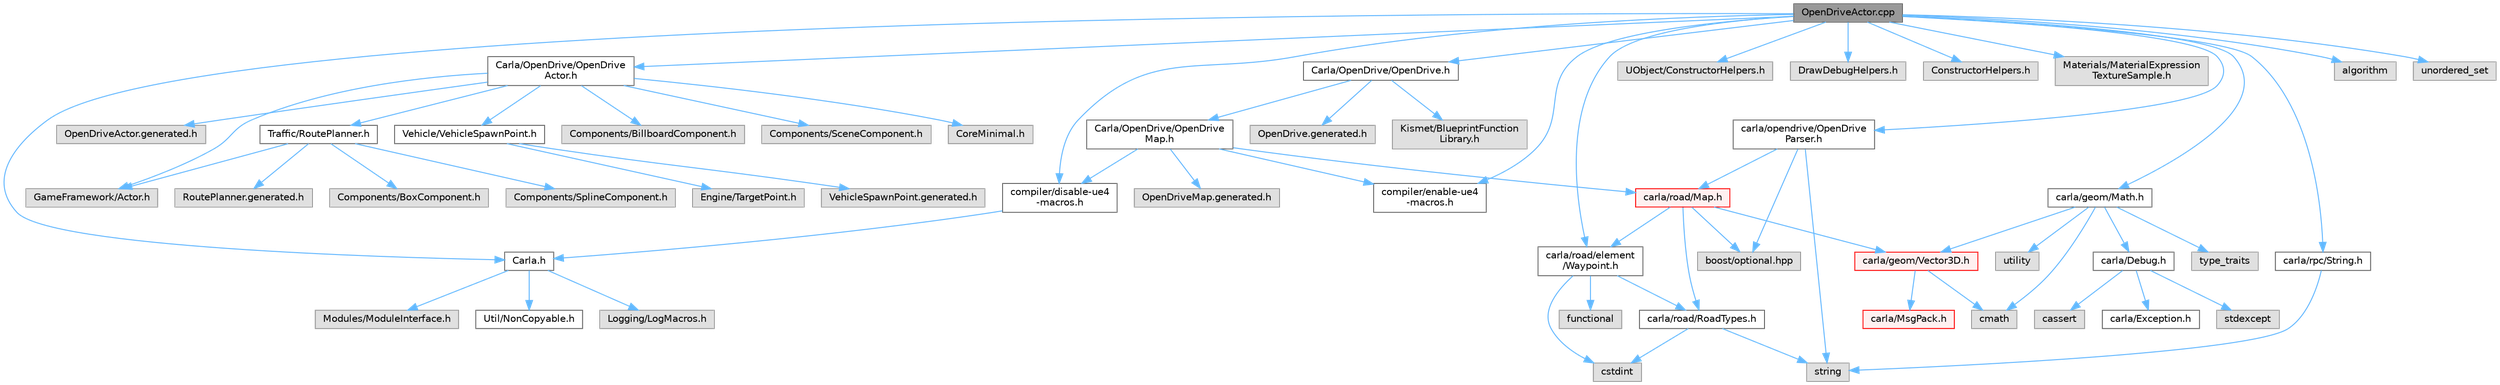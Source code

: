 digraph "OpenDriveActor.cpp"
{
 // INTERACTIVE_SVG=YES
 // LATEX_PDF_SIZE
  bgcolor="transparent";
  edge [fontname=Helvetica,fontsize=10,labelfontname=Helvetica,labelfontsize=10];
  node [fontname=Helvetica,fontsize=10,shape=box,height=0.2,width=0.4];
  Node1 [id="Node000001",label="OpenDriveActor.cpp",height=0.2,width=0.4,color="gray40", fillcolor="grey60", style="filled", fontcolor="black",tooltip=" "];
  Node1 -> Node2 [id="edge1_Node000001_Node000002",color="steelblue1",style="solid",tooltip=" "];
  Node2 [id="Node000002",label="Carla.h",height=0.2,width=0.4,color="grey40", fillcolor="white", style="filled",URL="$d7/d7d/Carla_8h.html",tooltip=" "];
  Node2 -> Node3 [id="edge2_Node000002_Node000003",color="steelblue1",style="solid",tooltip=" "];
  Node3 [id="Node000003",label="Util/NonCopyable.h",height=0.2,width=0.4,color="grey40", fillcolor="white", style="filled",URL="$d4/d57/Unreal_2CarlaUE4_2Plugins_2Carla_2Source_2Carla_2Util_2NonCopyable_8h.html",tooltip=" "];
  Node2 -> Node4 [id="edge3_Node000002_Node000004",color="steelblue1",style="solid",tooltip=" "];
  Node4 [id="Node000004",label="Logging/LogMacros.h",height=0.2,width=0.4,color="grey60", fillcolor="#E0E0E0", style="filled",tooltip=" "];
  Node2 -> Node5 [id="edge4_Node000002_Node000005",color="steelblue1",style="solid",tooltip=" "];
  Node5 [id="Node000005",label="Modules/ModuleInterface.h",height=0.2,width=0.4,color="grey60", fillcolor="#E0E0E0", style="filled",tooltip=" "];
  Node1 -> Node6 [id="edge5_Node000001_Node000006",color="steelblue1",style="solid",tooltip=" "];
  Node6 [id="Node000006",label="Carla/OpenDrive/OpenDrive\lActor.h",height=0.2,width=0.4,color="grey40", fillcolor="white", style="filled",URL="$df/d3a/OpenDriveActor_8h.html",tooltip=" "];
  Node6 -> Node7 [id="edge6_Node000006_Node000007",color="steelblue1",style="solid",tooltip=" "];
  Node7 [id="Node000007",label="GameFramework/Actor.h",height=0.2,width=0.4,color="grey60", fillcolor="#E0E0E0", style="filled",tooltip=" "];
  Node6 -> Node8 [id="edge7_Node000006_Node000008",color="steelblue1",style="solid",tooltip=" "];
  Node8 [id="Node000008",label="Traffic/RoutePlanner.h",height=0.2,width=0.4,color="grey40", fillcolor="white", style="filled",URL="$d3/d24/RoutePlanner_8h.html",tooltip=" "];
  Node8 -> Node7 [id="edge8_Node000008_Node000007",color="steelblue1",style="solid",tooltip=" "];
  Node8 -> Node9 [id="edge9_Node000008_Node000009",color="steelblue1",style="solid",tooltip=" "];
  Node9 [id="Node000009",label="Components/BoxComponent.h",height=0.2,width=0.4,color="grey60", fillcolor="#E0E0E0", style="filled",tooltip=" "];
  Node8 -> Node10 [id="edge10_Node000008_Node000010",color="steelblue1",style="solid",tooltip=" "];
  Node10 [id="Node000010",label="Components/SplineComponent.h",height=0.2,width=0.4,color="grey60", fillcolor="#E0E0E0", style="filled",tooltip=" "];
  Node8 -> Node11 [id="edge11_Node000008_Node000011",color="steelblue1",style="solid",tooltip=" "];
  Node11 [id="Node000011",label="RoutePlanner.generated.h",height=0.2,width=0.4,color="grey60", fillcolor="#E0E0E0", style="filled",tooltip=" "];
  Node6 -> Node12 [id="edge12_Node000006_Node000012",color="steelblue1",style="solid",tooltip=" "];
  Node12 [id="Node000012",label="Vehicle/VehicleSpawnPoint.h",height=0.2,width=0.4,color="grey40", fillcolor="white", style="filled",URL="$d9/d67/VehicleSpawnPoint_8h.html",tooltip=" "];
  Node12 -> Node13 [id="edge13_Node000012_Node000013",color="steelblue1",style="solid",tooltip=" "];
  Node13 [id="Node000013",label="Engine/TargetPoint.h",height=0.2,width=0.4,color="grey60", fillcolor="#E0E0E0", style="filled",tooltip=" "];
  Node12 -> Node14 [id="edge14_Node000012_Node000014",color="steelblue1",style="solid",tooltip=" "];
  Node14 [id="Node000014",label="VehicleSpawnPoint.generated.h",height=0.2,width=0.4,color="grey60", fillcolor="#E0E0E0", style="filled",tooltip=" "];
  Node6 -> Node15 [id="edge15_Node000006_Node000015",color="steelblue1",style="solid",tooltip=" "];
  Node15 [id="Node000015",label="Components/BillboardComponent.h",height=0.2,width=0.4,color="grey60", fillcolor="#E0E0E0", style="filled",tooltip=" "];
  Node6 -> Node16 [id="edge16_Node000006_Node000016",color="steelblue1",style="solid",tooltip=" "];
  Node16 [id="Node000016",label="Components/SceneComponent.h",height=0.2,width=0.4,color="grey60", fillcolor="#E0E0E0", style="filled",tooltip=" "];
  Node6 -> Node17 [id="edge17_Node000006_Node000017",color="steelblue1",style="solid",tooltip=" "];
  Node17 [id="Node000017",label="CoreMinimal.h",height=0.2,width=0.4,color="grey60", fillcolor="#E0E0E0", style="filled",tooltip=" "];
  Node6 -> Node18 [id="edge18_Node000006_Node000018",color="steelblue1",style="solid",tooltip=" "];
  Node18 [id="Node000018",label="OpenDriveActor.generated.h",height=0.2,width=0.4,color="grey60", fillcolor="#E0E0E0", style="filled",tooltip=" "];
  Node1 -> Node19 [id="edge19_Node000001_Node000019",color="steelblue1",style="solid",tooltip=" "];
  Node19 [id="Node000019",label="Carla/OpenDrive/OpenDrive.h",height=0.2,width=0.4,color="grey40", fillcolor="white", style="filled",URL="$d1/d9b/Unreal_2CarlaUE4_2Plugins_2Carla_2Source_2Carla_2OpenDrive_2OpenDrive_8h.html",tooltip=" "];
  Node19 -> Node20 [id="edge20_Node000019_Node000020",color="steelblue1",style="solid",tooltip=" "];
  Node20 [id="Node000020",label="Carla/OpenDrive/OpenDrive\lMap.h",height=0.2,width=0.4,color="grey40", fillcolor="white", style="filled",URL="$d6/d95/OpenDriveMap_8h.html",tooltip=" "];
  Node20 -> Node21 [id="edge21_Node000020_Node000021",color="steelblue1",style="solid",tooltip=" "];
  Node21 [id="Node000021",label="compiler/disable-ue4\l-macros.h",height=0.2,width=0.4,color="grey40", fillcolor="white", style="filled",URL="$d2/d02/disable-ue4-macros_8h.html",tooltip=" "];
  Node21 -> Node2 [id="edge22_Node000021_Node000002",color="steelblue1",style="solid",tooltip=" "];
  Node20 -> Node22 [id="edge23_Node000020_Node000022",color="steelblue1",style="solid",tooltip=" "];
  Node22 [id="Node000022",label="carla/road/Map.h",height=0.2,width=0.4,color="red", fillcolor="#FFF0F0", style="filled",URL="$df/d64/road_2Map_8h.html",tooltip=" "];
  Node22 -> Node67 [id="edge24_Node000022_Node000067",color="steelblue1",style="solid",tooltip=" "];
  Node67 [id="Node000067",label="carla/road/element\l/Waypoint.h",height=0.2,width=0.4,color="grey40", fillcolor="white", style="filled",URL="$d3/dbb/road_2element_2Waypoint_8h.html",tooltip=" "];
  Node67 -> Node68 [id="edge25_Node000067_Node000068",color="steelblue1",style="solid",tooltip=" "];
  Node68 [id="Node000068",label="carla/road/RoadTypes.h",height=0.2,width=0.4,color="grey40", fillcolor="white", style="filled",URL="$d6/dbb/RoadTypes_8h.html",tooltip=" "];
  Node68 -> Node36 [id="edge26_Node000068_Node000036",color="steelblue1",style="solid",tooltip=" "];
  Node36 [id="Node000036",label="cstdint",height=0.2,width=0.4,color="grey60", fillcolor="#E0E0E0", style="filled",tooltip=" "];
  Node68 -> Node61 [id="edge27_Node000068_Node000061",color="steelblue1",style="solid",tooltip=" "];
  Node61 [id="Node000061",label="string",height=0.2,width=0.4,color="grey60", fillcolor="#E0E0E0", style="filled",tooltip=" "];
  Node67 -> Node36 [id="edge28_Node000067_Node000036",color="steelblue1",style="solid",tooltip=" "];
  Node67 -> Node69 [id="edge29_Node000067_Node000069",color="steelblue1",style="solid",tooltip=" "];
  Node69 [id="Node000069",label="functional",height=0.2,width=0.4,color="grey60", fillcolor="#E0E0E0", style="filled",tooltip=" "];
  Node22 -> Node68 [id="edge30_Node000022_Node000068",color="steelblue1",style="solid",tooltip=" "];
  Node22 -> Node25 [id="edge31_Node000022_Node000025",color="steelblue1",style="solid",tooltip=" "];
  Node25 [id="Node000025",label="carla/geom/Vector3D.h",height=0.2,width=0.4,color="red", fillcolor="#FFF0F0", style="filled",URL="$de/d70/geom_2Vector3D_8h.html",tooltip=" "];
  Node25 -> Node26 [id="edge32_Node000025_Node000026",color="steelblue1",style="solid",tooltip=" "];
  Node26 [id="Node000026",label="carla/MsgPack.h",height=0.2,width=0.4,color="red", fillcolor="#FFF0F0", style="filled",URL="$d9/d6f/MsgPack_8h.html",tooltip=" "];
  Node25 -> Node41 [id="edge33_Node000025_Node000041",color="steelblue1",style="solid",tooltip=" "];
  Node41 [id="Node000041",label="cmath",height=0.2,width=0.4,color="grey60", fillcolor="#E0E0E0", style="filled",tooltip=" "];
  Node22 -> Node104 [id="edge34_Node000022_Node000104",color="steelblue1",style="solid",tooltip=" "];
  Node104 [id="Node000104",label="boost/optional.hpp",height=0.2,width=0.4,color="grey60", fillcolor="#E0E0E0", style="filled",tooltip=" "];
  Node20 -> Node43 [id="edge35_Node000020_Node000043",color="steelblue1",style="solid",tooltip=" "];
  Node43 [id="Node000043",label="compiler/enable-ue4\l-macros.h",height=0.2,width=0.4,color="grey40", fillcolor="white", style="filled",URL="$d9/da2/enable-ue4-macros_8h.html",tooltip=" "];
  Node20 -> Node105 [id="edge36_Node000020_Node000105",color="steelblue1",style="solid",tooltip=" "];
  Node105 [id="Node000105",label="OpenDriveMap.generated.h",height=0.2,width=0.4,color="grey60", fillcolor="#E0E0E0", style="filled",tooltip=" "];
  Node19 -> Node106 [id="edge37_Node000019_Node000106",color="steelblue1",style="solid",tooltip=" "];
  Node106 [id="Node000106",label="Kismet/BlueprintFunction\lLibrary.h",height=0.2,width=0.4,color="grey60", fillcolor="#E0E0E0", style="filled",tooltip=" "];
  Node19 -> Node107 [id="edge38_Node000019_Node000107",color="steelblue1",style="solid",tooltip=" "];
  Node107 [id="Node000107",label="OpenDrive.generated.h",height=0.2,width=0.4,color="grey60", fillcolor="#E0E0E0", style="filled",tooltip=" "];
  Node1 -> Node108 [id="edge39_Node000001_Node000108",color="steelblue1",style="solid",tooltip=" "];
  Node108 [id="Node000108",label="UObject/ConstructorHelpers.h",height=0.2,width=0.4,color="grey60", fillcolor="#E0E0E0", style="filled",tooltip=" "];
  Node1 -> Node109 [id="edge40_Node000001_Node000109",color="steelblue1",style="solid",tooltip=" "];
  Node109 [id="Node000109",label="DrawDebugHelpers.h",height=0.2,width=0.4,color="grey60", fillcolor="#E0E0E0", style="filled",tooltip=" "];
  Node1 -> Node110 [id="edge41_Node000001_Node000110",color="steelblue1",style="solid",tooltip=" "];
  Node110 [id="Node000110",label="ConstructorHelpers.h",height=0.2,width=0.4,color="grey60", fillcolor="#E0E0E0", style="filled",tooltip=" "];
  Node1 -> Node111 [id="edge42_Node000001_Node000111",color="steelblue1",style="solid",tooltip=" "];
  Node111 [id="Node000111",label="Materials/MaterialExpression\lTextureSample.h",height=0.2,width=0.4,color="grey60", fillcolor="#E0E0E0", style="filled",tooltip=" "];
  Node1 -> Node21 [id="edge43_Node000001_Node000021",color="steelblue1",style="solid",tooltip=" "];
  Node1 -> Node53 [id="edge44_Node000001_Node000053",color="steelblue1",style="solid",tooltip=" "];
  Node53 [id="Node000053",label="carla/geom/Math.h",height=0.2,width=0.4,color="grey40", fillcolor="white", style="filled",URL="$db/d8a/Math_8h.html",tooltip=" "];
  Node53 -> Node28 [id="edge45_Node000053_Node000028",color="steelblue1",style="solid",tooltip=" "];
  Node28 [id="Node000028",label="carla/Debug.h",height=0.2,width=0.4,color="grey40", fillcolor="white", style="filled",URL="$d4/deb/Debug_8h.html",tooltip=" "];
  Node28 -> Node29 [id="edge46_Node000028_Node000029",color="steelblue1",style="solid",tooltip=" "];
  Node29 [id="Node000029",label="carla/Exception.h",height=0.2,width=0.4,color="grey40", fillcolor="white", style="filled",URL="$d8/d8a/Exception_8h.html",tooltip=" "];
  Node28 -> Node30 [id="edge47_Node000028_Node000030",color="steelblue1",style="solid",tooltip=" "];
  Node30 [id="Node000030",label="stdexcept",height=0.2,width=0.4,color="grey60", fillcolor="#E0E0E0", style="filled",tooltip=" "];
  Node28 -> Node31 [id="edge48_Node000028_Node000031",color="steelblue1",style="solid",tooltip=" "];
  Node31 [id="Node000031",label="cassert",height=0.2,width=0.4,color="grey60", fillcolor="#E0E0E0", style="filled",tooltip=" "];
  Node53 -> Node25 [id="edge49_Node000053_Node000025",color="steelblue1",style="solid",tooltip=" "];
  Node53 -> Node41 [id="edge50_Node000053_Node000041",color="steelblue1",style="solid",tooltip=" "];
  Node53 -> Node39 [id="edge51_Node000053_Node000039",color="steelblue1",style="solid",tooltip=" "];
  Node39 [id="Node000039",label="type_traits",height=0.2,width=0.4,color="grey60", fillcolor="#E0E0E0", style="filled",tooltip=" "];
  Node53 -> Node54 [id="edge52_Node000053_Node000054",color="steelblue1",style="solid",tooltip=" "];
  Node54 [id="Node000054",label="utility",height=0.2,width=0.4,color="grey60", fillcolor="#E0E0E0", style="filled",tooltip=" "];
  Node1 -> Node112 [id="edge53_Node000001_Node000112",color="steelblue1",style="solid",tooltip=" "];
  Node112 [id="Node000112",label="carla/opendrive/OpenDrive\lParser.h",height=0.2,width=0.4,color="grey40", fillcolor="white", style="filled",URL="$d1/dd9/OpenDriveParser_8h.html",tooltip=" "];
  Node112 -> Node22 [id="edge54_Node000112_Node000022",color="steelblue1",style="solid",tooltip=" "];
  Node112 -> Node104 [id="edge55_Node000112_Node000104",color="steelblue1",style="solid",tooltip=" "];
  Node112 -> Node61 [id="edge56_Node000112_Node000061",color="steelblue1",style="solid",tooltip=" "];
  Node1 -> Node67 [id="edge57_Node000001_Node000067",color="steelblue1",style="solid",tooltip=" "];
  Node1 -> Node113 [id="edge58_Node000001_Node000113",color="steelblue1",style="solid",tooltip=" "];
  Node113 [id="Node000113",label="carla/rpc/String.h",height=0.2,width=0.4,color="grey40", fillcolor="white", style="filled",URL="$d3/d80/rpc_2String_8h.html",tooltip=" "];
  Node113 -> Node61 [id="edge59_Node000113_Node000061",color="steelblue1",style="solid",tooltip=" "];
  Node1 -> Node43 [id="edge60_Node000001_Node000043",color="steelblue1",style="solid",tooltip=" "];
  Node1 -> Node90 [id="edge61_Node000001_Node000090",color="steelblue1",style="solid",tooltip=" "];
  Node90 [id="Node000090",label="algorithm",height=0.2,width=0.4,color="grey60", fillcolor="#E0E0E0", style="filled",tooltip=" "];
  Node1 -> Node84 [id="edge62_Node000001_Node000084",color="steelblue1",style="solid",tooltip=" "];
  Node84 [id="Node000084",label="unordered_set",height=0.2,width=0.4,color="grey60", fillcolor="#E0E0E0", style="filled",tooltip=" "];
}
